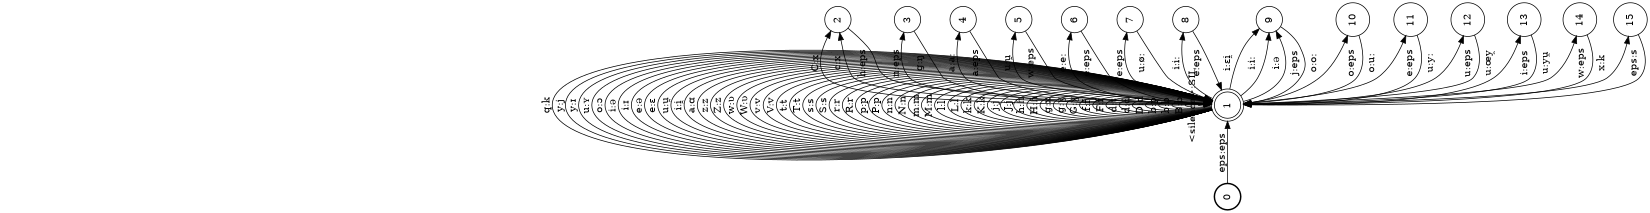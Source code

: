 digraph FST {
rankdir = LR;
size = "8.5,11";
label = "";
center = 1;
orientation = Landscape;
ranksep = "0.4";
nodesep = "0.25";
0 [label = "0", shape = circle, style = bold, fontsize = 14]
	0 -> 1 [label = "eps:eps", fontsize = 14];
1 [label = "1", shape = doublecircle, style = solid, fontsize = 14]
	1 -> 1 [label = "<silence>:SIL", fontsize = 14];
	1 -> 1 [label = "B:b", fontsize = 14];
	1 -> 1 [label = "b:b", fontsize = 14];
	1 -> 1 [label = "b:p", fontsize = 14];
	1 -> 2 [label = "C:x", fontsize = 14];
	1 -> 2 [label = "c:x", fontsize = 14];
	1 -> 1 [label = "D:d", fontsize = 14];
	1 -> 1 [label = "d:d", fontsize = 14];
	1 -> 1 [label = "d:t", fontsize = 14];
	1 -> 1 [label = "F:f", fontsize = 14];
	1 -> 1 [label = "f:f", fontsize = 14];
	1 -> 1 [label = "G:ɣ", fontsize = 14];
	1 -> 1 [label = "g:ɣ", fontsize = 14];
	1 -> 1 [label = "g:x", fontsize = 14];
	1 -> 1 [label = "H:ɦ", fontsize = 14];
	1 -> 1 [label = "h:ɦ", fontsize = 14];
	1 -> 1 [label = "J:j", fontsize = 14];
	1 -> 1 [label = "j:j", fontsize = 14];
	1 -> 1 [label = "K:k", fontsize = 14];
	1 -> 1 [label = "k:k", fontsize = 14];
	1 -> 1 [label = "L:l", fontsize = 14];
	1 -> 1 [label = "l:l", fontsize = 14];
	1 -> 1 [label = "M:m", fontsize = 14];
	1 -> 1 [label = "m:m", fontsize = 14];
	1 -> 1 [label = "N:n", fontsize = 14];
	1 -> 1 [label = "n:n", fontsize = 14];
	1 -> 3 [label = "n:eps", fontsize = 14];
	1 -> 1 [label = "P:p", fontsize = 14];
	1 -> 1 [label = "p:p", fontsize = 14];
	1 -> 1 [label = "R:r", fontsize = 14];
	1 -> 1 [label = "r:r", fontsize = 14];
	1 -> 1 [label = "S:s", fontsize = 14];
	1 -> 1 [label = "s:s", fontsize = 14];
	1 -> 1 [label = "T:t", fontsize = 14];
	1 -> 1 [label = "t:t", fontsize = 14];
	1 -> 1 [label = "V:v", fontsize = 14];
	1 -> 1 [label = "v:v", fontsize = 14];
	1 -> 1 [label = "W:ʋ", fontsize = 14];
	1 -> 1 [label = "w:ʋ", fontsize = 14];
	1 -> 1 [label = "Z:z", fontsize = 14];
	1 -> 1 [label = "z:z", fontsize = 14];
	1 -> 1 [label = "a:ɑ", fontsize = 14];
	1 -> 4 [label = "a:aː", fontsize = 14];
	1 -> 1 [label = "i:i̯", fontsize = 14];
	1 -> 1 [label = "u:u̯", fontsize = 14];
	1 -> 5 [label = "u:u̯", fontsize = 14];
	1 -> 1 [label = "e:ɛ", fontsize = 14];
	1 -> 1 [label = "e:ə", fontsize = 14];
	1 -> 6 [label = "e:eː", fontsize = 14];
	1 -> 7 [label = "e:eps", fontsize = 14];
	1 -> 1 [label = "i:ɪ", fontsize = 14];
	1 -> 1 [label = "i:ə", fontsize = 14];
	1 -> 8 [label = "i:iː", fontsize = 14];
	1 -> 9 [label = "i:ɛi̯", fontsize = 14];
	1 -> 9 [label = "i:iː", fontsize = 14];
	1 -> 9 [label = "i:ə", fontsize = 14];
	1 -> 1 [label = "o:ɔ", fontsize = 14];
	1 -> 10 [label = "o:oː", fontsize = 14];
	1 -> 11 [label = "o:uː", fontsize = 14];
	1 -> 1 [label = "u:ʏ", fontsize = 14];
	1 -> 12 [label = "u:yː", fontsize = 14];
	1 -> 13 [label = "u:œy̯", fontsize = 14];
	1 -> 14 [label = "u:yu̯", fontsize = 14];
	1 -> 15 [label = "x:k", fontsize = 14];
	1 -> 1 [label = "y:ɪ", fontsize = 14];
	1 -> 1 [label = "y:j", fontsize = 14];
	1 -> 1 [label = "q:k", fontsize = 14];
2 [label = "2", shape = circle, style = solid, fontsize = 14]
	2 -> 1 [label = "h:eps", fontsize = 14];
3 [label = "3", shape = circle, style = solid, fontsize = 14]
	3 -> 1 [label = "g:ŋ", fontsize = 14];
4 [label = "4", shape = circle, style = solid, fontsize = 14]
	4 -> 1 [label = "a:eps", fontsize = 14];
5 [label = "5", shape = circle, style = solid, fontsize = 14]
	5 -> 1 [label = "w:eps", fontsize = 14];
6 [label = "6", shape = circle, style = solid, fontsize = 14]
	6 -> 1 [label = "e:eps", fontsize = 14];
7 [label = "7", shape = circle, style = solid, fontsize = 14]
	7 -> 1 [label = "u:øː", fontsize = 14];
8 [label = "8", shape = circle, style = solid, fontsize = 14]
	8 -> 1 [label = "e:eps", fontsize = 14];
9 [label = "9", shape = circle, style = solid, fontsize = 14]
	9 -> 1 [label = "j:eps", fontsize = 14];
10 [label = "10", shape = circle, style = solid, fontsize = 14]
	10 -> 1 [label = "o:eps", fontsize = 14];
11 [label = "11", shape = circle, style = solid, fontsize = 14]
	11 -> 1 [label = "e:eps", fontsize = 14];
12 [label = "12", shape = circle, style = solid, fontsize = 14]
	12 -> 1 [label = "u:eps", fontsize = 14];
13 [label = "13", shape = circle, style = solid, fontsize = 14]
	13 -> 1 [label = "i:eps", fontsize = 14];
14 [label = "14", shape = circle, style = solid, fontsize = 14]
	14 -> 1 [label = "w:eps", fontsize = 14];
15 [label = "15", shape = circle, style = solid, fontsize = 14]
	15 -> 1 [label = "eps:s", fontsize = 14];
}
